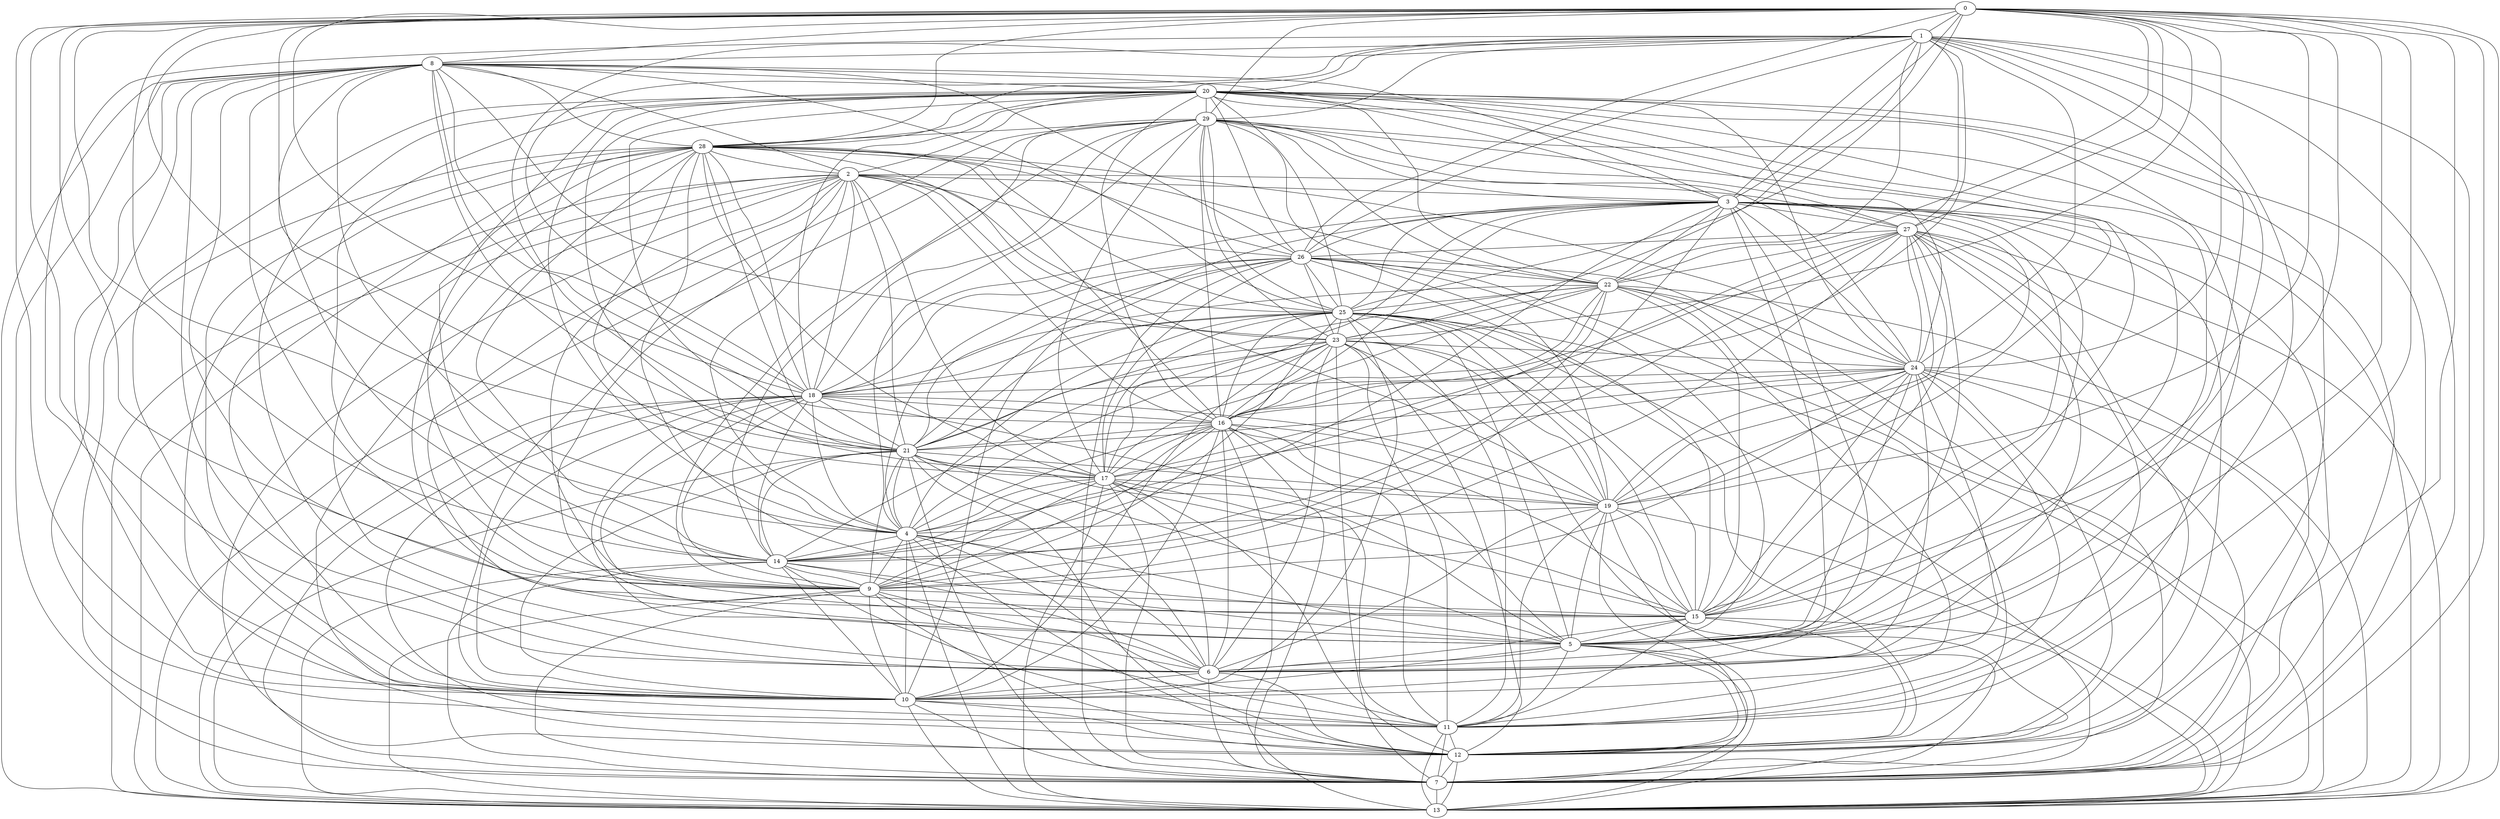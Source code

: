 graph G {
0;
1;
2;
3;
4;
5;
6;
7;
8;
9;
10;
11;
12;
13;
14;
15;
16;
17;
18;
19;
20;
21;
22;
23;
24;
25;
26;
27;
28;
29;
0--3 ;
18--26 ;
11--9 ;
6--21 ;
12--7 ;
20--15 ;
24--20 ;
7--26 ;
6--4 ;
28--14 ;
18--25 ;
23--13 ;
3--6 ;
24--13 ;
15--3 ;
9--8 ;
10--13 ;
20--9 ;
10--11 ;
6--7 ;
20--1 ;
17--22 ;
27--24 ;
11--0 ;
19--21 ;
9--17 ;
25--17 ;
20--19 ;
20--4 ;
8--0 ;
8--20 ;
20--10 ;
4--10 ;
24--22 ;
11--16 ;
17--19 ;
5--18 ;
7--20 ;
17--0 ;
16--1 ;
14--29 ;
29--17 ;
9--15 ;
11--7 ;
10--8 ;
6--14 ;
4--14 ;
12--19 ;
13--28 ;
24--5 ;
25--28 ;
19--16 ;
7--13 ;
24--8 ;
19--15 ;
22--3 ;
9--21 ;
0--5 ;
13--9 ;
24--16 ;
28--26 ;
23--1 ;
7--27 ;
18--14 ;
10--28 ;
24--0 ;
2--10 ;
8--7 ;
7--28 ;
22--13 ;
25--12 ;
18--4 ;
23--18 ;
11--5 ;
21--18 ;
19--28 ;
0--14 ;
29--19 ;
12--21 ;
22--15 ;
24--15 ;
18--15 ;
17--28 ;
20--17 ;
26--2 ;
7--16 ;
23--24 ;
10--14 ;
26--8 ;
5--13 ;
29--4 ;
27--1 ;
19--27 ;
16--27 ;
8--3 ;
3--14 ;
13--0 ;
21--22 ;
6--23 ;
23--7 ;
18--22 ;
5--26 ;
25--5 ;
20--12 ;
2--8 ;
23--22 ;
9--25 ;
20--6 ;
3--19 ;
29--0 ;
9--7 ;
10--7 ;
8--18 ;
16--4 ;
27--22 ;
23--19 ;
0--9 ;
6--10 ;
13--26 ;
23--2 ;
12--0 ;
6--0 ;
7--3 ;
18--7 ;
4--22 ;
21--25 ;
15--2 ;
2--3 ;
6--19 ;
4--5 ;
26--17 ;
2--11 ;
7--5 ;
16--13 ;
2--25 ;
14--20 ;
29--25 ;
3--1 ;
1--24 ;
23--14 ;
6--16 ;
1--15 ;
3--27 ;
1--22 ;
0--28 ;
0--27 ;
19--11 ;
16--9 ;
25--8 ;
16--15 ;
4--21 ;
19--18 ;
8--14 ;
13--29 ;
0--19 ;
15--23 ;
29--9 ;
24--11 ;
12--27 ;
5--6 ;
10--29 ;
12--24 ;
14--27 ;
17--12 ;
27--6 ;
23--29 ;
18--9 ;
20--2 ;
21--14 ;
5--12 ;
18--20 ;
21--10 ;
6--1 ;
0--1 ;
27--9 ;
26--1 ;
5--14 ;
18--1 ;
16--21 ;
0--21 ;
11--20 ;
13--4 ;
18--16 ;
23--0 ;
18--12 ;
5--28 ;
23--10 ;
28--21 ;
5--29 ;
6--8 ;
21--8 ;
5--17 ;
6--18 ;
10--25 ;
19--24 ;
2--21 ;
13--25 ;
2--6 ;
12--3 ;
17--6 ;
8--4 ;
24--7 ;
1--29 ;
7--1 ;
25--16 ;
19--5 ;
27--26 ;
28--2 ;
10--9 ;
27--29 ;
18--2 ;
14--16 ;
4--9 ;
5--20 ;
13--18 ;
21--23 ;
28--8 ;
9--6 ;
18--0 ;
2--27 ;
27--5 ;
11--17 ;
16--29 ;
21--3 ;
13--2 ;
21--24 ;
4--28 ;
28--16 ;
12--13 ;
11--8 ;
11--12 ;
22--25 ;
4--17 ;
28--15 ;
23--8 ;
13--8 ;
16--2 ;
3--24 ;
13--21 ;
26--3 ;
12--9 ;
14--11 ;
21--7 ;
9--3 ;
25--19 ;
20--29 ;
20--16 ;
22--28 ;
5--3 ;
9--28 ;
13--14 ;
20--3 ;
26--22 ;
29--3 ;
19--13 ;
11--13 ;
10--24 ;
29--22 ;
23--17 ;
15--13 ;
24--17 ;
12--23 ;
3--16 ;
4--11 ;
22--20 ;
7--19 ;
22--7 ;
22--16 ;
19--4 ;
2--12 ;
26--20 ;
13--27 ;
28--24 ;
21--26 ;
26--15 ;
18--3 ;
8--16 ;
10--16 ;
0--10 ;
2--17 ;
7--0 ;
4--0 ;
4--12 ;
4--25 ;
15--21 ;
29--18 ;
0--26 ;
25--3 ;
25--20 ;
2--4 ;
8--15 ;
26--10 ;
5--2 ;
1--21 ;
11--15 ;
23--26 ;
22--0 ;
5--21 ;
15--25 ;
1--13 ;
18--10 ;
3--10 ;
11--25 ;
12--26 ;
14--17 ;
5--10 ;
24--9 ;
6--24 ;
3--4 ;
22--11 ;
16--17 ;
0--15 ;
14--9 ;
23--11 ;
16--23 ;
21--20 ;
25--7 ;
28--12 ;
24--29 ;
16--5 ;
6--15 ;
5--1 ;
25--26 ;
1--28 ;
28--18 ;
10--1 ;
6--12 ;
20--28 ;
14--22 ;
25--0 ;
15--27 ;
2--9 ;
15--5 ;
21--17 ;
26--4 ;
25--23 ;
11--27 ;
10--12 ;
17--13 ;
1--8 ;
7--14 ;
3--13 ;
7--17 ;
17--27 ;
24--18 ;
29--28 ;
12--15 ;
7--29 ;
}
